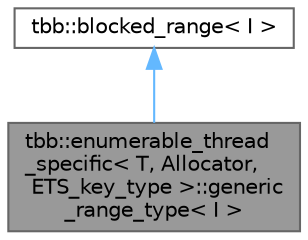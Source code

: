 digraph "tbb::enumerable_thread_specific&lt; T, Allocator, ETS_key_type &gt;::generic_range_type&lt; I &gt;"
{
 // LATEX_PDF_SIZE
  bgcolor="transparent";
  edge [fontname=Helvetica,fontsize=10,labelfontname=Helvetica,labelfontsize=10];
  node [fontname=Helvetica,fontsize=10,shape=box,height=0.2,width=0.4];
  Node1 [id="Node000001",label="tbb::enumerable_thread\l_specific\< T, Allocator,\l ETS_key_type \>::generic\l_range_type\< I \>",height=0.2,width=0.4,color="gray40", fillcolor="grey60", style="filled", fontcolor="black",tooltip="A generic range, used to create range objects from the iterators"];
  Node2 -> Node1 [id="edge1_Node000001_Node000002",dir="back",color="steelblue1",style="solid",tooltip=" "];
  Node2 [id="Node000002",label="tbb::blocked_range\< I \>",height=0.2,width=0.4,color="gray40", fillcolor="white", style="filled",URL="$classtbb_1_1blocked__range.html",tooltip=" "];
}
